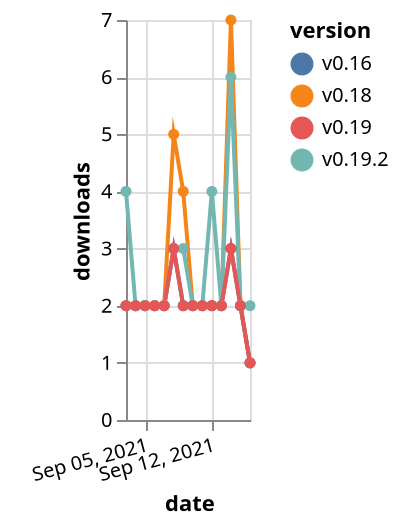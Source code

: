 {"$schema": "https://vega.github.io/schema/vega-lite/v5.json", "description": "A simple bar chart with embedded data.", "data": {"values": [{"date": "2021-09-03", "total": 2837, "delta": 2, "version": "v0.18"}, {"date": "2021-09-04", "total": 2839, "delta": 2, "version": "v0.18"}, {"date": "2021-09-05", "total": 2841, "delta": 2, "version": "v0.18"}, {"date": "2021-09-06", "total": 2843, "delta": 2, "version": "v0.18"}, {"date": "2021-09-07", "total": 2845, "delta": 2, "version": "v0.18"}, {"date": "2021-09-08", "total": 2850, "delta": 5, "version": "v0.18"}, {"date": "2021-09-09", "total": 2854, "delta": 4, "version": "v0.18"}, {"date": "2021-09-10", "total": 2856, "delta": 2, "version": "v0.18"}, {"date": "2021-09-11", "total": 2858, "delta": 2, "version": "v0.18"}, {"date": "2021-09-12", "total": 2860, "delta": 2, "version": "v0.18"}, {"date": "2021-09-13", "total": 2862, "delta": 2, "version": "v0.18"}, {"date": "2021-09-14", "total": 2869, "delta": 7, "version": "v0.18"}, {"date": "2021-09-15", "total": 2871, "delta": 2, "version": "v0.18"}, {"date": "2021-09-16", "total": 2872, "delta": 1, "version": "v0.18"}, {"date": "2021-09-03", "total": 2582, "delta": 2, "version": "v0.16"}, {"date": "2021-09-04", "total": 2584, "delta": 2, "version": "v0.16"}, {"date": "2021-09-05", "total": 2586, "delta": 2, "version": "v0.16"}, {"date": "2021-09-06", "total": 2588, "delta": 2, "version": "v0.16"}, {"date": "2021-09-07", "total": 2590, "delta": 2, "version": "v0.16"}, {"date": "2021-09-08", "total": 2593, "delta": 3, "version": "v0.16"}, {"date": "2021-09-09", "total": 2595, "delta": 2, "version": "v0.16"}, {"date": "2021-09-10", "total": 2597, "delta": 2, "version": "v0.16"}, {"date": "2021-09-11", "total": 2599, "delta": 2, "version": "v0.16"}, {"date": "2021-09-12", "total": 2601, "delta": 2, "version": "v0.16"}, {"date": "2021-09-13", "total": 2603, "delta": 2, "version": "v0.16"}, {"date": "2021-09-14", "total": 2606, "delta": 3, "version": "v0.16"}, {"date": "2021-09-15", "total": 2608, "delta": 2, "version": "v0.16"}, {"date": "2021-09-16", "total": 2609, "delta": 1, "version": "v0.16"}, {"date": "2021-09-03", "total": 2233, "delta": 4, "version": "v0.19.2"}, {"date": "2021-09-04", "total": 2235, "delta": 2, "version": "v0.19.2"}, {"date": "2021-09-05", "total": 2237, "delta": 2, "version": "v0.19.2"}, {"date": "2021-09-06", "total": 2239, "delta": 2, "version": "v0.19.2"}, {"date": "2021-09-07", "total": 2241, "delta": 2, "version": "v0.19.2"}, {"date": "2021-09-08", "total": 2244, "delta": 3, "version": "v0.19.2"}, {"date": "2021-09-09", "total": 2247, "delta": 3, "version": "v0.19.2"}, {"date": "2021-09-10", "total": 2249, "delta": 2, "version": "v0.19.2"}, {"date": "2021-09-11", "total": 2251, "delta": 2, "version": "v0.19.2"}, {"date": "2021-09-12", "total": 2255, "delta": 4, "version": "v0.19.2"}, {"date": "2021-09-13", "total": 2257, "delta": 2, "version": "v0.19.2"}, {"date": "2021-09-14", "total": 2263, "delta": 6, "version": "v0.19.2"}, {"date": "2021-09-15", "total": 2265, "delta": 2, "version": "v0.19.2"}, {"date": "2021-09-16", "total": 2267, "delta": 2, "version": "v0.19.2"}, {"date": "2021-09-03", "total": 2295, "delta": 2, "version": "v0.19"}, {"date": "2021-09-04", "total": 2297, "delta": 2, "version": "v0.19"}, {"date": "2021-09-05", "total": 2299, "delta": 2, "version": "v0.19"}, {"date": "2021-09-06", "total": 2301, "delta": 2, "version": "v0.19"}, {"date": "2021-09-07", "total": 2303, "delta": 2, "version": "v0.19"}, {"date": "2021-09-08", "total": 2306, "delta": 3, "version": "v0.19"}, {"date": "2021-09-09", "total": 2308, "delta": 2, "version": "v0.19"}, {"date": "2021-09-10", "total": 2310, "delta": 2, "version": "v0.19"}, {"date": "2021-09-11", "total": 2312, "delta": 2, "version": "v0.19"}, {"date": "2021-09-12", "total": 2314, "delta": 2, "version": "v0.19"}, {"date": "2021-09-13", "total": 2316, "delta": 2, "version": "v0.19"}, {"date": "2021-09-14", "total": 2319, "delta": 3, "version": "v0.19"}, {"date": "2021-09-15", "total": 2321, "delta": 2, "version": "v0.19"}, {"date": "2021-09-16", "total": 2322, "delta": 1, "version": "v0.19"}]}, "width": "container", "mark": {"type": "line", "point": {"filled": true}}, "encoding": {"x": {"field": "date", "type": "temporal", "timeUnit": "yearmonthdate", "title": "date", "axis": {"labelAngle": -15}}, "y": {"field": "delta", "type": "quantitative", "title": "downloads"}, "color": {"field": "version", "type": "nominal"}, "tooltip": {"field": "delta"}}}